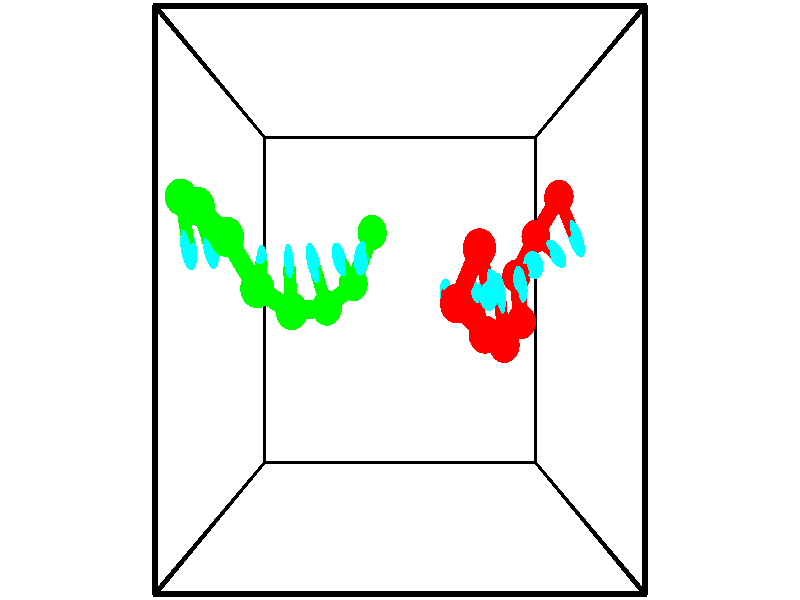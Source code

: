 // switches for output
#declare DRAW_BASES = 1; // possible values are 0, 1; only relevant for DNA ribbons
#declare DRAW_BASES_TYPE = 3; // possible values are 1, 2, 3; only relevant for DNA ribbons
#declare DRAW_FOG = 0; // set to 1 to enable fog

#include "colors.inc"

#include "transforms.inc"
background { rgb <1, 1, 1>}

#default {
   normal{
       ripples 0.25
       frequency 0.20
       turbulence 0.2
       lambda 5
   }
	finish {
		phong 0.1
		phong_size 40.
	}
}

// original window dimensions: 1024x640


// camera settings

camera {
	sky <-0, 1, 0>
	up <-0, 1, 0>
	right 1.6 * <1, 0, 0>
	location <2.5, 2.5, 11.1562>
	look_at <2.5, 2.5, 2.5>
	direction <0, 0, -8.6562>
	angle 67.0682
}


# declare cpy_camera_pos = <2.5, 2.5, 11.1562>;
# if (DRAW_FOG = 1)
fog {
	fog_type 2
	up vnormalize(cpy_camera_pos)
	color rgbt<1,1,1,0.3>
	distance 1e-5
	fog_alt 3e-3
	fog_offset 4
}
# end


// LIGHTS

# declare lum = 6;
global_settings {
	ambient_light rgb lum * <0.05, 0.05, 0.05>
	max_trace_level 15
}# declare cpy_direct_light_amount = 0.25;
light_source
{	1000 * <-1, -1, 1>,
	rgb lum * cpy_direct_light_amount
	parallel
}

light_source
{	1000 * <1, 1, -1>,
	rgb lum * cpy_direct_light_amount
	parallel
}

// strand 0

// nucleotide -1

// particle -1
sphere {
	<3.705941, 3.157288, 1.989809> 0.250000
	pigment { color rgbt <1,0,0,0> }
	no_shadow
}
cylinder {
	<3.749447, 2.854927, 2.248043>,  <3.775550, 2.673510, 2.402984>, 0.100000
	pigment { color rgbt <1,0,0,0> }
	no_shadow
}
cylinder {
	<3.749447, 2.854927, 2.248043>,  <3.705941, 3.157288, 1.989809>, 0.100000
	pigment { color rgbt <1,0,0,0> }
	no_shadow
}

// particle -1
sphere {
	<3.749447, 2.854927, 2.248043> 0.100000
	pigment { color rgbt <1,0,0,0> }
	no_shadow
}
sphere {
	0, 1
	scale<0.080000,0.200000,0.300000>
	matrix <-0.812312, 0.306759, 0.496032,
		-0.572991, -0.578368, -0.580665,
		0.108764, -0.755903, 0.645585,
		3.782076, 2.628156, 2.441719>
	pigment { color rgbt <0,1,1,0> }
	no_shadow
}
cylinder {
	<3.357944, 2.455087, 1.986099>,  <3.705941, 3.157288, 1.989809>, 0.130000
	pigment { color rgbt <1,0,0,0> }
	no_shadow
}

// nucleotide -1

// particle -1
sphere {
	<3.357944, 2.455087, 1.986099> 0.250000
	pigment { color rgbt <1,0,0,0> }
	no_shadow
}
cylinder {
	<3.295380, 2.532030, 1.598587>,  <3.257841, 2.578196, 1.366080>, 0.100000
	pigment { color rgbt <1,0,0,0> }
	no_shadow
}
cylinder {
	<3.295380, 2.532030, 1.598587>,  <3.357944, 2.455087, 1.986099>, 0.100000
	pigment { color rgbt <1,0,0,0> }
	no_shadow
}

// particle -1
sphere {
	<3.295380, 2.532030, 1.598587> 0.100000
	pigment { color rgbt <1,0,0,0> }
	no_shadow
}
sphere {
	0, 1
	scale<0.080000,0.200000,0.300000>
	matrix <0.987379, 0.005759, -0.158271,
		-0.024866, -0.981308, -0.190830,
		-0.156412, 0.192357, -0.968780,
		3.248456, 2.589737, 1.307953>
	pigment { color rgbt <0,1,1,0> }
	no_shadow
}
cylinder {
	<3.830065, 2.048120, 1.673339>,  <3.357944, 2.455087, 1.986099>, 0.130000
	pigment { color rgbt <1,0,0,0> }
	no_shadow
}

// nucleotide -1

// particle -1
sphere {
	<3.830065, 2.048120, 1.673339> 0.250000
	pigment { color rgbt <1,0,0,0> }
	no_shadow
}
cylinder {
	<3.753483, 2.371510, 1.450731>,  <3.707534, 2.565543, 1.317167>, 0.100000
	pigment { color rgbt <1,0,0,0> }
	no_shadow
}
cylinder {
	<3.753483, 2.371510, 1.450731>,  <3.830065, 2.048120, 1.673339>, 0.100000
	pigment { color rgbt <1,0,0,0> }
	no_shadow
}

// particle -1
sphere {
	<3.753483, 2.371510, 1.450731> 0.100000
	pigment { color rgbt <1,0,0,0> }
	no_shadow
}
sphere {
	0, 1
	scale<0.080000,0.200000,0.300000>
	matrix <0.981454, 0.163256, -0.100475,
		0.009624, -0.565434, -0.824737,
		-0.191455, 0.808475, -0.556519,
		3.696046, 2.614052, 1.283776>
	pigment { color rgbt <0,1,1,0> }
	no_shadow
}
cylinder {
	<4.225161, 1.882392, 1.161310>,  <3.830065, 2.048120, 1.673339>, 0.130000
	pigment { color rgbt <1,0,0,0> }
	no_shadow
}

// nucleotide -1

// particle -1
sphere {
	<4.225161, 1.882392, 1.161310> 0.250000
	pigment { color rgbt <1,0,0,0> }
	no_shadow
}
cylinder {
	<4.179729, 2.279274, 1.181828>,  <4.152471, 2.517403, 1.194138>, 0.100000
	pigment { color rgbt <1,0,0,0> }
	no_shadow
}
cylinder {
	<4.179729, 2.279274, 1.181828>,  <4.225161, 1.882392, 1.161310>, 0.100000
	pigment { color rgbt <1,0,0,0> }
	no_shadow
}

// particle -1
sphere {
	<4.179729, 2.279274, 1.181828> 0.100000
	pigment { color rgbt <1,0,0,0> }
	no_shadow
}
sphere {
	0, 1
	scale<0.080000,0.200000,0.300000>
	matrix <0.988767, 0.117933, -0.091821,
		-0.097155, 0.040289, -0.994454,
		-0.113579, 0.992204, 0.051294,
		4.145656, 2.576935, 1.197216>
	pigment { color rgbt <0,1,1,0> }
	no_shadow
}
cylinder {
	<4.618167, 2.180047, 0.610478>,  <4.225161, 1.882392, 1.161310>, 0.130000
	pigment { color rgbt <1,0,0,0> }
	no_shadow
}

// nucleotide -1

// particle -1
sphere {
	<4.618167, 2.180047, 0.610478> 0.250000
	pigment { color rgbt <1,0,0,0> }
	no_shadow
}
cylinder {
	<4.559162, 2.485210, 0.862259>,  <4.523759, 2.668309, 1.013327>, 0.100000
	pigment { color rgbt <1,0,0,0> }
	no_shadow
}
cylinder {
	<4.559162, 2.485210, 0.862259>,  <4.618167, 2.180047, 0.610478>, 0.100000
	pigment { color rgbt <1,0,0,0> }
	no_shadow
}

// particle -1
sphere {
	<4.559162, 2.485210, 0.862259> 0.100000
	pigment { color rgbt <1,0,0,0> }
	no_shadow
}
sphere {
	0, 1
	scale<0.080000,0.200000,0.300000>
	matrix <0.935398, 0.314388, -0.161835,
		-0.321358, 0.564916, -0.760000,
		-0.147512, 0.762909, 0.629452,
		4.514908, 2.714083, 1.051095>
	pigment { color rgbt <0,1,1,0> }
	no_shadow
}
cylinder {
	<4.607675, 2.863532, 0.217618>,  <4.618167, 2.180047, 0.610478>, 0.130000
	pigment { color rgbt <1,0,0,0> }
	no_shadow
}

// nucleotide -1

// particle -1
sphere {
	<4.607675, 2.863532, 0.217618> 0.250000
	pigment { color rgbt <1,0,0,0> }
	no_shadow
}
cylinder {
	<4.697498, 2.939238, 0.599979>,  <4.751392, 2.984661, 0.829396>, 0.100000
	pigment { color rgbt <1,0,0,0> }
	no_shadow
}
cylinder {
	<4.697498, 2.939238, 0.599979>,  <4.607675, 2.863532, 0.217618>, 0.100000
	pigment { color rgbt <1,0,0,0> }
	no_shadow
}

// particle -1
sphere {
	<4.697498, 2.939238, 0.599979> 0.100000
	pigment { color rgbt <1,0,0,0> }
	no_shadow
}
sphere {
	0, 1
	scale<0.080000,0.200000,0.300000>
	matrix <0.886796, 0.366941, -0.280976,
		-0.403939, 0.910788, -0.085438,
		0.224559, 0.189263, 0.955904,
		4.764866, 2.996017, 0.886751>
	pigment { color rgbt <0,1,1,0> }
	no_shadow
}
cylinder {
	<4.951747, 3.459547, 0.243683>,  <4.607675, 2.863532, 0.217618>, 0.130000
	pigment { color rgbt <1,0,0,0> }
	no_shadow
}

// nucleotide -1

// particle -1
sphere {
	<4.951747, 3.459547, 0.243683> 0.250000
	pigment { color rgbt <1,0,0,0> }
	no_shadow
}
cylinder {
	<5.073765, 3.287766, 0.583687>,  <5.146975, 3.184697, 0.787689>, 0.100000
	pigment { color rgbt <1,0,0,0> }
	no_shadow
}
cylinder {
	<5.073765, 3.287766, 0.583687>,  <4.951747, 3.459547, 0.243683>, 0.100000
	pigment { color rgbt <1,0,0,0> }
	no_shadow
}

// particle -1
sphere {
	<5.073765, 3.287766, 0.583687> 0.100000
	pigment { color rgbt <1,0,0,0> }
	no_shadow
}
sphere {
	0, 1
	scale<0.080000,0.200000,0.300000>
	matrix <0.901097, 0.418986, -0.111691,
		-0.308176, 0.800013, 0.514788,
		0.305043, -0.429454, 0.850011,
		5.165278, 3.158929, 0.838690>
	pigment { color rgbt <0,1,1,0> }
	no_shadow
}
cylinder {
	<5.289019, 4.006270, 0.551183>,  <4.951747, 3.459547, 0.243683>, 0.130000
	pigment { color rgbt <1,0,0,0> }
	no_shadow
}

// nucleotide -1

// particle -1
sphere {
	<5.289019, 4.006270, 0.551183> 0.250000
	pigment { color rgbt <1,0,0,0> }
	no_shadow
}
cylinder {
	<5.422741, 3.649960, 0.674313>,  <5.502974, 3.436173, 0.748190>, 0.100000
	pigment { color rgbt <1,0,0,0> }
	no_shadow
}
cylinder {
	<5.422741, 3.649960, 0.674313>,  <5.289019, 4.006270, 0.551183>, 0.100000
	pigment { color rgbt <1,0,0,0> }
	no_shadow
}

// particle -1
sphere {
	<5.422741, 3.649960, 0.674313> 0.100000
	pigment { color rgbt <1,0,0,0> }
	no_shadow
}
sphere {
	0, 1
	scale<0.080000,0.200000,0.300000>
	matrix <0.941856, 0.304023, -0.143100,
		0.033885, 0.337765, 0.940620,
		0.334305, -0.890778, 0.307824,
		5.523032, 3.382726, 0.766660>
	pigment { color rgbt <0,1,1,0> }
	no_shadow
}
// strand 1

// nucleotide -1

// particle -1
sphere {
	<2.022091, 3.464983, 0.804205> 0.250000
	pigment { color rgbt <0,1,0,0> }
	no_shadow
}
cylinder {
	<1.936951, 3.234572, 1.119898>,  <1.885866, 3.096326, 1.309314>, 0.100000
	pigment { color rgbt <0,1,0,0> }
	no_shadow
}
cylinder {
	<1.936951, 3.234572, 1.119898>,  <2.022091, 3.464983, 0.804205>, 0.100000
	pigment { color rgbt <0,1,0,0> }
	no_shadow
}

// particle -1
sphere {
	<1.936951, 3.234572, 1.119898> 0.100000
	pigment { color rgbt <0,1,0,0> }
	no_shadow
}
sphere {
	0, 1
	scale<0.080000,0.200000,0.300000>
	matrix <-0.948168, -0.073285, -0.309204,
		0.235949, -0.814139, -0.530572,
		-0.212852, -0.576027, 0.789232,
		1.873095, 3.061764, 1.356667>
	pigment { color rgbt <0,1,1,0> }
	no_shadow
}
cylinder {
	<1.688134, 2.730481, 0.698427>,  <2.022091, 3.464983, 0.804205>, 0.130000
	pigment { color rgbt <0,1,0,0> }
	no_shadow
}

// nucleotide -1

// particle -1
sphere {
	<1.688134, 2.730481, 0.698427> 0.250000
	pigment { color rgbt <0,1,0,0> }
	no_shadow
}
cylinder {
	<1.588890, 2.913922, 1.039748>,  <1.529344, 3.023987, 1.244540>, 0.100000
	pigment { color rgbt <0,1,0,0> }
	no_shadow
}
cylinder {
	<1.588890, 2.913922, 1.039748>,  <1.688134, 2.730481, 0.698427>, 0.100000
	pigment { color rgbt <0,1,0,0> }
	no_shadow
}

// particle -1
sphere {
	<1.588890, 2.913922, 1.039748> 0.100000
	pigment { color rgbt <0,1,0,0> }
	no_shadow
}
sphere {
	0, 1
	scale<0.080000,0.200000,0.300000>
	matrix <-0.968731, -0.115933, -0.219364,
		-0.001675, -0.881047, 0.473027,
		-0.248109, 0.458603, 0.853303,
		1.514457, 3.051503, 1.295738>
	pigment { color rgbt <0,1,1,0> }
	no_shadow
}
cylinder {
	<1.269367, 2.390322, 0.982153>,  <1.688134, 2.730481, 0.698427>, 0.130000
	pigment { color rgbt <0,1,0,0> }
	no_shadow
}

// nucleotide -1

// particle -1
sphere {
	<1.269367, 2.390322, 0.982153> 0.250000
	pigment { color rgbt <0,1,0,0> }
	no_shadow
}
cylinder {
	<1.166695, 2.736701, 1.153850>,  <1.105091, 2.944528, 1.256868>, 0.100000
	pigment { color rgbt <0,1,0,0> }
	no_shadow
}
cylinder {
	<1.166695, 2.736701, 1.153850>,  <1.269367, 2.390322, 0.982153>, 0.100000
	pigment { color rgbt <0,1,0,0> }
	no_shadow
}

// particle -1
sphere {
	<1.166695, 2.736701, 1.153850> 0.100000
	pigment { color rgbt <0,1,0,0> }
	no_shadow
}
sphere {
	0, 1
	scale<0.080000,0.200000,0.300000>
	matrix <-0.960521, -0.179247, -0.212766,
		-0.107303, -0.466911, 0.877770,
		-0.256680, 0.865947, 0.429244,
		1.089691, 2.996485, 1.282623>
	pigment { color rgbt <0,1,1,0> }
	no_shadow
}
cylinder {
	<0.782903, 2.352611, 1.577468>,  <1.269367, 2.390322, 0.982153>, 0.130000
	pigment { color rgbt <0,1,0,0> }
	no_shadow
}

// nucleotide -1

// particle -1
sphere {
	<0.782903, 2.352611, 1.577468> 0.250000
	pigment { color rgbt <0,1,0,0> }
	no_shadow
}
cylinder {
	<0.729523, 2.716048, 1.419153>,  <0.697494, 2.934111, 1.324164>, 0.100000
	pigment { color rgbt <0,1,0,0> }
	no_shadow
}
cylinder {
	<0.729523, 2.716048, 1.419153>,  <0.782903, 2.352611, 1.577468>, 0.100000
	pigment { color rgbt <0,1,0,0> }
	no_shadow
}

// particle -1
sphere {
	<0.729523, 2.716048, 1.419153> 0.100000
	pigment { color rgbt <0,1,0,0> }
	no_shadow
}
sphere {
	0, 1
	scale<0.080000,0.200000,0.300000>
	matrix <-0.985298, -0.078651, 0.151665,
		0.106673, 0.410209, 0.905732,
		-0.133451, 0.908594, -0.395788,
		0.689487, 2.988626, 1.300417>
	pigment { color rgbt <0,1,1,0> }
	no_shadow
}
cylinder {
	<0.333370, 2.645482, 1.992486>,  <0.782903, 2.352611, 1.577468>, 0.130000
	pigment { color rgbt <0,1,0,0> }
	no_shadow
}

// nucleotide -1

// particle -1
sphere {
	<0.333370, 2.645482, 1.992486> 0.250000
	pigment { color rgbt <0,1,0,0> }
	no_shadow
}
cylinder {
	<0.294525, 2.858552, 1.656194>,  <0.271218, 2.986394, 1.454419>, 0.100000
	pigment { color rgbt <0,1,0,0> }
	no_shadow
}
cylinder {
	<0.294525, 2.858552, 1.656194>,  <0.333370, 2.645482, 1.992486>, 0.100000
	pigment { color rgbt <0,1,0,0> }
	no_shadow
}

// particle -1
sphere {
	<0.294525, 2.858552, 1.656194> 0.100000
	pigment { color rgbt <0,1,0,0> }
	no_shadow
}
sphere {
	0, 1
	scale<0.080000,0.200000,0.300000>
	matrix <-0.995167, -0.039616, 0.089850,
		0.014554, 0.845392, 0.533948,
		-0.097111, 0.532675, -0.840730,
		0.265392, 3.018354, 1.403975>
	pigment { color rgbt <0,1,1,0> }
	no_shadow
}
cylinder {
	<-0.084131, 3.284067, 2.152425>,  <0.333370, 2.645482, 1.992486>, 0.130000
	pigment { color rgbt <0,1,0,0> }
	no_shadow
}

// nucleotide -1

// particle -1
sphere {
	<-0.084131, 3.284067, 2.152425> 0.250000
	pigment { color rgbt <0,1,0,0> }
	no_shadow
}
cylinder {
	<-0.112671, 3.207299, 1.760900>,  <-0.129795, 3.161238, 1.525985>, 0.100000
	pigment { color rgbt <0,1,0,0> }
	no_shadow
}
cylinder {
	<-0.112671, 3.207299, 1.760900>,  <-0.084131, 3.284067, 2.152425>, 0.100000
	pigment { color rgbt <0,1,0,0> }
	no_shadow
}

// particle -1
sphere {
	<-0.112671, 3.207299, 1.760900> 0.100000
	pigment { color rgbt <0,1,0,0> }
	no_shadow
}
sphere {
	0, 1
	scale<0.080000,0.200000,0.300000>
	matrix <-0.995071, 0.081455, 0.056564,
		0.068873, 0.978024, -0.196786,
		-0.071350, -0.191920, -0.978813,
		-0.134076, 3.149723, 1.467256>
	pigment { color rgbt <0,1,1,0> }
	no_shadow
}
cylinder {
	<-0.613736, 3.703210, 1.856767>,  <-0.084131, 3.284067, 2.152425>, 0.130000
	pigment { color rgbt <0,1,0,0> }
	no_shadow
}

// nucleotide -1

// particle -1
sphere {
	<-0.613736, 3.703210, 1.856767> 0.250000
	pigment { color rgbt <0,1,0,0> }
	no_shadow
}
cylinder {
	<-0.581276, 3.406334, 1.590664>,  <-0.561800, 3.228208, 1.431002>, 0.100000
	pigment { color rgbt <0,1,0,0> }
	no_shadow
}
cylinder {
	<-0.581276, 3.406334, 1.590664>,  <-0.613736, 3.703210, 1.856767>, 0.100000
	pigment { color rgbt <0,1,0,0> }
	no_shadow
}

// particle -1
sphere {
	<-0.581276, 3.406334, 1.590664> 0.100000
	pigment { color rgbt <0,1,0,0> }
	no_shadow
}
sphere {
	0, 1
	scale<0.080000,0.200000,0.300000>
	matrix <-0.995230, -0.024079, -0.094536,
		0.054144, 0.669757, -0.740604,
		0.081149, -0.742190, -0.665259,
		-0.556931, 3.183677, 1.391086>
	pigment { color rgbt <0,1,1,0> }
	no_shadow
}
cylinder {
	<-1.057036, 3.892437, 1.338336>,  <-0.613736, 3.703210, 1.856767>, 0.130000
	pigment { color rgbt <0,1,0,0> }
	no_shadow
}

// nucleotide -1

// particle -1
sphere {
	<-1.057036, 3.892437, 1.338336> 0.250000
	pigment { color rgbt <0,1,0,0> }
	no_shadow
}
cylinder {
	<-1.003052, 3.498866, 1.291560>,  <-0.970661, 3.262724, 1.263494>, 0.100000
	pigment { color rgbt <0,1,0,0> }
	no_shadow
}
cylinder {
	<-1.003052, 3.498866, 1.291560>,  <-1.057036, 3.892437, 1.338336>, 0.100000
	pigment { color rgbt <0,1,0,0> }
	no_shadow
}

// particle -1
sphere {
	<-1.003052, 3.498866, 1.291560> 0.100000
	pigment { color rgbt <0,1,0,0> }
	no_shadow
}
sphere {
	0, 1
	scale<0.080000,0.200000,0.300000>
	matrix <-0.970623, -0.107555, -0.215228,
		0.199190, 0.142554, -0.969537,
		0.134960, -0.983926, -0.116942,
		-0.962564, 3.203688, 1.256477>
	pigment { color rgbt <0,1,1,0> }
	no_shadow
}
// box output
cylinder {
	<0.000000, 0.000000, 0.000000>,  <5.000000, 0.000000, 0.000000>, 0.025000
	pigment { color rgbt <0,0,0,0> }
	no_shadow
}
cylinder {
	<0.000000, 0.000000, 0.000000>,  <0.000000, 5.000000, 0.000000>, 0.025000
	pigment { color rgbt <0,0,0,0> }
	no_shadow
}
cylinder {
	<0.000000, 0.000000, 0.000000>,  <0.000000, 0.000000, 5.000000>, 0.025000
	pigment { color rgbt <0,0,0,0> }
	no_shadow
}
cylinder {
	<5.000000, 5.000000, 5.000000>,  <0.000000, 5.000000, 5.000000>, 0.025000
	pigment { color rgbt <0,0,0,0> }
	no_shadow
}
cylinder {
	<5.000000, 5.000000, 5.000000>,  <5.000000, 0.000000, 5.000000>, 0.025000
	pigment { color rgbt <0,0,0,0> }
	no_shadow
}
cylinder {
	<5.000000, 5.000000, 5.000000>,  <5.000000, 5.000000, 0.000000>, 0.025000
	pigment { color rgbt <0,0,0,0> }
	no_shadow
}
cylinder {
	<0.000000, 0.000000, 5.000000>,  <0.000000, 5.000000, 5.000000>, 0.025000
	pigment { color rgbt <0,0,0,0> }
	no_shadow
}
cylinder {
	<0.000000, 0.000000, 5.000000>,  <5.000000, 0.000000, 5.000000>, 0.025000
	pigment { color rgbt <0,0,0,0> }
	no_shadow
}
cylinder {
	<5.000000, 5.000000, 0.000000>,  <0.000000, 5.000000, 0.000000>, 0.025000
	pigment { color rgbt <0,0,0,0> }
	no_shadow
}
cylinder {
	<5.000000, 5.000000, 0.000000>,  <5.000000, 0.000000, 0.000000>, 0.025000
	pigment { color rgbt <0,0,0,0> }
	no_shadow
}
cylinder {
	<5.000000, 0.000000, 5.000000>,  <5.000000, 0.000000, 0.000000>, 0.025000
	pigment { color rgbt <0,0,0,0> }
	no_shadow
}
cylinder {
	<0.000000, 5.000000, 0.000000>,  <0.000000, 5.000000, 5.000000>, 0.025000
	pigment { color rgbt <0,0,0,0> }
	no_shadow
}
// end of box output
